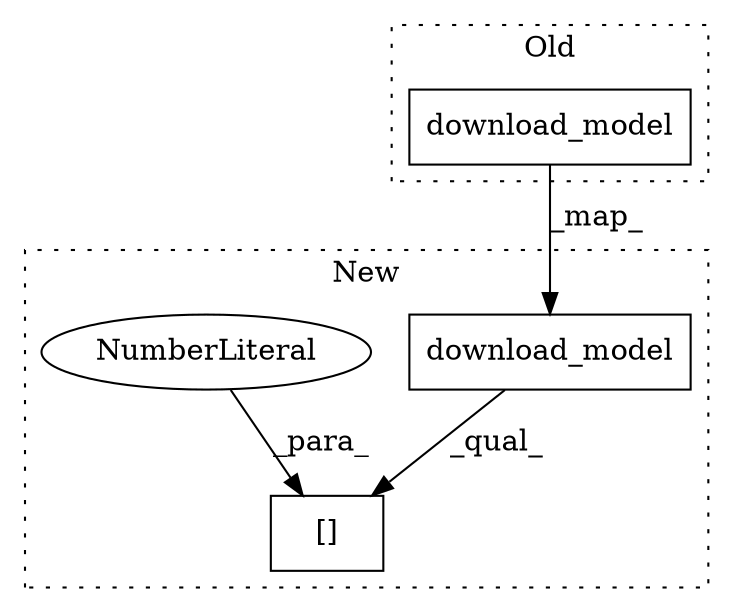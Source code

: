 digraph G {
subgraph cluster0 {
1 [label="download_model" a="32" s="6769,6820" l="15,1" shape="box"];
label = "Old";
style="dotted";
}
subgraph cluster1 {
2 [label="download_model" a="32" s="6769,6820" l="15,1" shape="box"];
3 [label="[]" a="2" s="6764,6823" l="58,1" shape="box"];
4 [label="NumberLiteral" a="34" s="6822" l="1" shape="ellipse"];
label = "New";
style="dotted";
}
1 -> 2 [label="_map_"];
2 -> 3 [label="_qual_"];
4 -> 3 [label="_para_"];
}